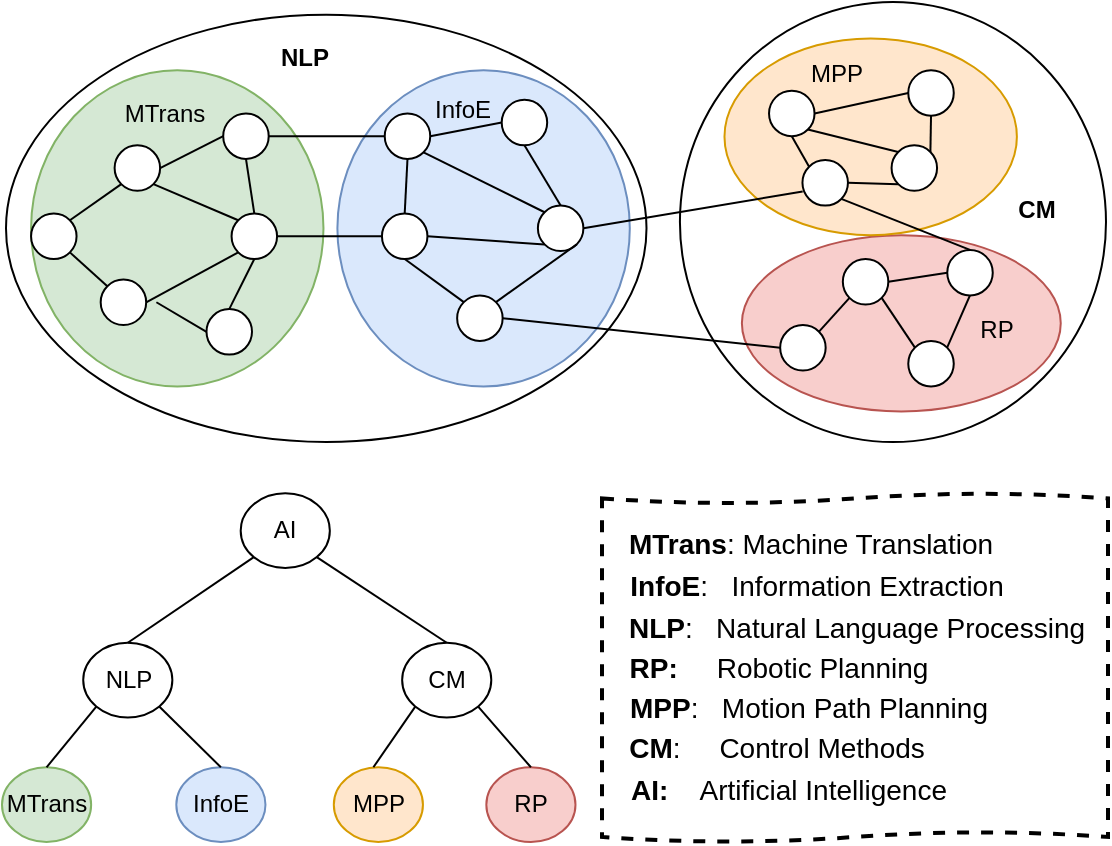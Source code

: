 <mxfile version="14.9.3" type="github">
  <diagram id="xWf8X1NCdn32XDUKp3NT" name="第 1 页">
    <mxGraphModel dx="1278" dy="547" grid="1" gridSize="10" guides="1" tooltips="1" connect="1" arrows="1" fold="1" page="1" pageScale="1" pageWidth="827" pageHeight="1169" math="0" shadow="0">
      <root>
        <mxCell id="0" />
        <mxCell id="1" parent="0" />
        <mxCell id="NH8LGYfKlRF7xjmFdApU-85" value="" style="group" vertex="1" connectable="0" parent="1">
          <mxGeometry x="110" y="305.66" width="286.74" height="174.34" as="geometry" />
        </mxCell>
        <mxCell id="NH8LGYfKlRF7xjmFdApU-86" value="MTrans" style="ellipse;whiteSpace=wrap;html=1;strokeColor=#82B366;fillColor=#d5e8d4;" vertex="1" parent="NH8LGYfKlRF7xjmFdApU-85">
          <mxGeometry y="136.981" width="44.571" height="37.359" as="geometry" />
        </mxCell>
        <mxCell id="NH8LGYfKlRF7xjmFdApU-87" value="InfoE" style="ellipse;whiteSpace=wrap;html=1;strokeColor=#6c8ebf;fillColor=#dae8fc;" vertex="1" parent="NH8LGYfKlRF7xjmFdApU-85">
          <mxGeometry x="87.161" y="136.981" width="44.571" height="37.359" as="geometry" />
        </mxCell>
        <mxCell id="NH8LGYfKlRF7xjmFdApU-88" value="MPP" style="ellipse;whiteSpace=wrap;html=1;strokeColor=#d79b00;fillColor=#FFE6CC;" vertex="1" parent="NH8LGYfKlRF7xjmFdApU-85">
          <mxGeometry x="165.903" y="136.981" width="44.571" height="37.359" as="geometry" />
        </mxCell>
        <mxCell id="NH8LGYfKlRF7xjmFdApU-89" value="RP" style="ellipse;whiteSpace=wrap;html=1;strokeColor=#b85450;fillColor=#F8CECC;" vertex="1" parent="NH8LGYfKlRF7xjmFdApU-85">
          <mxGeometry x="242.169" y="136.981" width="44.571" height="37.359" as="geometry" />
        </mxCell>
        <mxCell id="NH8LGYfKlRF7xjmFdApU-90" value="NLP" style="ellipse;whiteSpace=wrap;html=1;strokeColor=#000000;fillColor=#ffffff;" vertex="1" parent="NH8LGYfKlRF7xjmFdApU-85">
          <mxGeometry x="40.609" y="74.717" width="44.571" height="37.359" as="geometry" />
        </mxCell>
        <mxCell id="NH8LGYfKlRF7xjmFdApU-91" value="CM" style="ellipse;whiteSpace=wrap;html=1;strokeColor=#000000;fillColor=#ffffff;" vertex="1" parent="NH8LGYfKlRF7xjmFdApU-85">
          <mxGeometry x="200.074" y="74.717" width="44.571" height="37.359" as="geometry" />
        </mxCell>
        <mxCell id="NH8LGYfKlRF7xjmFdApU-92" value="AI" style="ellipse;whiteSpace=wrap;html=1;strokeColor=#000000;fillColor=#ffffff;" vertex="1" parent="NH8LGYfKlRF7xjmFdApU-85">
          <mxGeometry x="119.351" width="44.571" height="37.359" as="geometry" />
        </mxCell>
        <mxCell id="NH8LGYfKlRF7xjmFdApU-93" value="" style="endArrow=none;html=1;exitX=0.5;exitY=0;exitDx=0;exitDy=0;entryX=0;entryY=1;entryDx=0;entryDy=0;" edge="1" parent="NH8LGYfKlRF7xjmFdApU-85" source="NH8LGYfKlRF7xjmFdApU-86" target="NH8LGYfKlRF7xjmFdApU-90">
          <mxGeometry width="50" height="50" relative="1" as="geometry">
            <mxPoint x="-50.514" y="87.793" as="sourcePoint" />
            <mxPoint x="-24.762" y="49.811" as="targetPoint" />
          </mxGeometry>
        </mxCell>
        <mxCell id="NH8LGYfKlRF7xjmFdApU-94" value="" style="endArrow=none;html=1;entryX=1;entryY=1;entryDx=0;entryDy=0;exitX=0.5;exitY=0;exitDx=0;exitDy=0;" edge="1" parent="NH8LGYfKlRF7xjmFdApU-85" source="NH8LGYfKlRF7xjmFdApU-87" target="NH8LGYfKlRF7xjmFdApU-90">
          <mxGeometry width="50" height="50" relative="1" as="geometry">
            <mxPoint x="103.999" y="136.981" as="sourcePoint" />
            <mxPoint x="56.957" y="118.987" as="targetPoint" />
            <Array as="points" />
          </mxGeometry>
        </mxCell>
        <mxCell id="NH8LGYfKlRF7xjmFdApU-95" value="" style="endArrow=none;html=1;exitX=0.444;exitY=0;exitDx=0;exitDy=0;entryX=0;entryY=1;entryDx=0;entryDy=0;exitPerimeter=0;" edge="1" parent="NH8LGYfKlRF7xjmFdApU-85" source="NH8LGYfKlRF7xjmFdApU-88" target="NH8LGYfKlRF7xjmFdApU-91">
          <mxGeometry width="50" height="50" relative="1" as="geometry">
            <mxPoint x="153.522" y="87.17" as="sourcePoint" />
            <mxPoint x="178.289" y="56.722" as="targetPoint" />
          </mxGeometry>
        </mxCell>
        <mxCell id="NH8LGYfKlRF7xjmFdApU-96" value="" style="endArrow=none;html=1;exitX=0.5;exitY=0;exitDx=0;exitDy=0;entryX=1;entryY=1;entryDx=0;entryDy=0;" edge="1" parent="NH8LGYfKlRF7xjmFdApU-85" source="NH8LGYfKlRF7xjmFdApU-89" target="NH8LGYfKlRF7xjmFdApU-91">
          <mxGeometry width="50" height="50" relative="1" as="geometry">
            <mxPoint x="302.092" y="74.717" as="sourcePoint" />
            <mxPoint x="326.854" y="44.83" as="targetPoint" />
          </mxGeometry>
        </mxCell>
        <mxCell id="NH8LGYfKlRF7xjmFdApU-97" value="" style="endArrow=none;html=1;exitX=0.5;exitY=0;exitDx=0;exitDy=0;entryX=0;entryY=1;entryDx=0;entryDy=0;" edge="1" parent="NH8LGYfKlRF7xjmFdApU-85" source="NH8LGYfKlRF7xjmFdApU-90" target="NH8LGYfKlRF7xjmFdApU-92">
          <mxGeometry width="50" height="50" relative="1" as="geometry">
            <mxPoint x="61.904" y="186.793" as="sourcePoint" />
            <mxPoint x="86.671" y="156.345" as="targetPoint" />
          </mxGeometry>
        </mxCell>
        <mxCell id="NH8LGYfKlRF7xjmFdApU-98" value="" style="endArrow=none;html=1;exitX=0.5;exitY=0;exitDx=0;exitDy=0;entryX=1;entryY=1;entryDx=0;entryDy=0;" edge="1" parent="NH8LGYfKlRF7xjmFdApU-85" source="NH8LGYfKlRF7xjmFdApU-91" target="NH8LGYfKlRF7xjmFdApU-92">
          <mxGeometry width="50" height="50" relative="1" as="geometry">
            <mxPoint x="222.855" y="12.453" as="sourcePoint" />
            <mxPoint x="247.622" y="-17.995" as="targetPoint" />
          </mxGeometry>
        </mxCell>
        <mxCell id="NH8LGYfKlRF7xjmFdApU-99" value="" style="group" vertex="1" connectable="0" parent="1">
          <mxGeometry x="112" y="60" width="550" height="220" as="geometry" />
        </mxCell>
        <mxCell id="NH8LGYfKlRF7xjmFdApU-100" value="" style="ellipse;whiteSpace=wrap;html=1;" vertex="1" parent="NH8LGYfKlRF7xjmFdApU-99">
          <mxGeometry x="336.962" width="213.038" height="220.0" as="geometry" />
        </mxCell>
        <mxCell id="NH8LGYfKlRF7xjmFdApU-101" value="" style="ellipse;whiteSpace=wrap;html=1;" vertex="1" parent="NH8LGYfKlRF7xjmFdApU-99">
          <mxGeometry y="6.324" width="320.253" height="213.676" as="geometry" />
        </mxCell>
        <mxCell id="NH8LGYfKlRF7xjmFdApU-102" value="" style="ellipse;whiteSpace=wrap;html=1;strokeColor=#b85450;fillColor=#F8CECC;" vertex="1" parent="NH8LGYfKlRF7xjmFdApU-99">
          <mxGeometry x="367.943" y="116.58" width="159.43" height="88.146" as="geometry" />
        </mxCell>
        <mxCell id="NH8LGYfKlRF7xjmFdApU-103" value="" style="ellipse;whiteSpace=wrap;html=1;strokeColor=#d79b00;fillColor=#FFE6CC;" vertex="1" parent="NH8LGYfKlRF7xjmFdApU-99">
          <mxGeometry x="359.241" y="18.198" width="146.203" height="98.382" as="geometry" />
        </mxCell>
        <mxCell id="NH8LGYfKlRF7xjmFdApU-104" value="" style="ellipse;whiteSpace=wrap;html=1;strokeColor=#6c8ebf;fillColor=#dae8fc;" vertex="1" parent="NH8LGYfKlRF7xjmFdApU-99">
          <mxGeometry x="165.696" y="34.121" width="146.203" height="158.093" as="geometry" />
        </mxCell>
        <mxCell id="NH8LGYfKlRF7xjmFdApU-105" value="" style="ellipse;whiteSpace=wrap;html=1;fillColor=#d5e8d4;strokeColor=#82B366;" vertex="1" parent="NH8LGYfKlRF7xjmFdApU-99">
          <mxGeometry x="12.532" y="34.121" width="146.203" height="158.093" as="geometry" />
        </mxCell>
        <mxCell id="NH8LGYfKlRF7xjmFdApU-106" value="" style="ellipse;whiteSpace=wrap;html=1;aspect=fixed;fillColor=#FFFFFF;" vertex="1" parent="NH8LGYfKlRF7xjmFdApU-99">
          <mxGeometry x="54.304" y="71.654" width="22.747" height="22.747" as="geometry" />
        </mxCell>
        <mxCell id="NH8LGYfKlRF7xjmFdApU-107" value="" style="ellipse;whiteSpace=wrap;html=1;aspect=fixed;fillColor=#FFFFFF;direction=south;" vertex="1" parent="NH8LGYfKlRF7xjmFdApU-99">
          <mxGeometry x="12.532" y="105.775" width="22.747" height="22.747" as="geometry" />
        </mxCell>
        <mxCell id="NH8LGYfKlRF7xjmFdApU-108" value="" style="ellipse;whiteSpace=wrap;html=1;aspect=fixed;fillColor=#FFFFFF;" vertex="1" parent="NH8LGYfKlRF7xjmFdApU-99">
          <mxGeometry x="47.342" y="138.758" width="22.747" height="22.747" as="geometry" />
        </mxCell>
        <mxCell id="NH8LGYfKlRF7xjmFdApU-109" value="" style="ellipse;whiteSpace=wrap;html=1;aspect=fixed;fillColor=#FFFFFF;strokeColor=#000000;" vertex="1" parent="NH8LGYfKlRF7xjmFdApU-99">
          <mxGeometry x="108.608" y="55.731" width="22.747" height="22.747" as="geometry" />
        </mxCell>
        <mxCell id="NH8LGYfKlRF7xjmFdApU-110" value="" style="ellipse;whiteSpace=wrap;html=1;aspect=fixed;fillColor=#FFFFFF;strokeColor=#000000;" vertex="1" parent="NH8LGYfKlRF7xjmFdApU-99">
          <mxGeometry x="112.785" y="105.775" width="22.747" height="22.747" as="geometry" />
        </mxCell>
        <mxCell id="NH8LGYfKlRF7xjmFdApU-111" value="" style="ellipse;whiteSpace=wrap;html=1;aspect=fixed;fillColor=#FFFFFF;strokeColor=#000000;" vertex="1" parent="NH8LGYfKlRF7xjmFdApU-99">
          <mxGeometry x="100.253" y="153.544" width="22.747" height="22.747" as="geometry" />
        </mxCell>
        <mxCell id="NH8LGYfKlRF7xjmFdApU-112" value="" style="ellipse;whiteSpace=wrap;html=1;aspect=fixed;fillColor=#FFFFFF;strokeColor=#000000;" vertex="1" parent="NH8LGYfKlRF7xjmFdApU-99">
          <mxGeometry x="187.975" y="105.775" width="22.747" height="22.747" as="geometry" />
        </mxCell>
        <mxCell id="NH8LGYfKlRF7xjmFdApU-113" value="" style="ellipse;whiteSpace=wrap;html=1;aspect=fixed;fillColor=#FFFFFF;strokeColor=#000000;" vertex="1" parent="NH8LGYfKlRF7xjmFdApU-99">
          <mxGeometry x="189.367" y="55.731" width="22.747" height="22.747" as="geometry" />
        </mxCell>
        <mxCell id="NH8LGYfKlRF7xjmFdApU-114" value="" style="endArrow=none;html=1;exitX=1;exitY=0.5;exitDx=0;exitDy=0;entryX=0;entryY=0.5;entryDx=0;entryDy=0;fontSize=12;fillColor=#FFFFFF;" edge="1" parent="NH8LGYfKlRF7xjmFdApU-99" source="NH8LGYfKlRF7xjmFdApU-106" target="NH8LGYfKlRF7xjmFdApU-109">
          <mxGeometry width="50" height="50" relative="1" as="geometry">
            <mxPoint x="460.886" y="292.302" as="sourcePoint" />
            <mxPoint x="98.861" y="76.203" as="targetPoint" />
            <Array as="points">
              <mxPoint x="108.608" y="67.104" />
            </Array>
          </mxGeometry>
        </mxCell>
        <mxCell id="NH8LGYfKlRF7xjmFdApU-115" value="" style="endArrow=none;html=1;exitX=1;exitY=1;exitDx=0;exitDy=0;entryX=0;entryY=0;entryDx=0;entryDy=0;fontSize=12;fillColor=#FFFFFF;" edge="1" parent="NH8LGYfKlRF7xjmFdApU-99" source="NH8LGYfKlRF7xjmFdApU-106" target="NH8LGYfKlRF7xjmFdApU-110">
          <mxGeometry width="50" height="50" relative="1" as="geometry">
            <mxPoint x="460.886" y="292.302" as="sourcePoint" />
            <mxPoint x="530.506" y="235.434" as="targetPoint" />
          </mxGeometry>
        </mxCell>
        <mxCell id="NH8LGYfKlRF7xjmFdApU-116" value="" style="endArrow=none;html=1;entryX=0;entryY=0.5;entryDx=0;entryDy=0;fontSize=12;fillColor=#FFFFFF;" edge="1" parent="NH8LGYfKlRF7xjmFdApU-99" target="NH8LGYfKlRF7xjmFdApU-111">
          <mxGeometry width="50" height="50" relative="1" as="geometry">
            <mxPoint x="75.19" y="150.132" as="sourcePoint" />
            <mxPoint x="530.506" y="235.434" as="targetPoint" />
          </mxGeometry>
        </mxCell>
        <mxCell id="NH8LGYfKlRF7xjmFdApU-117" value="" style="endArrow=none;html=1;exitX=1;exitY=0.5;exitDx=0;exitDy=0;entryX=0;entryY=1;entryDx=0;entryDy=0;fontSize=12;fillColor=#FFFFFF;" edge="1" parent="NH8LGYfKlRF7xjmFdApU-99" source="NH8LGYfKlRF7xjmFdApU-108" target="NH8LGYfKlRF7xjmFdApU-110">
          <mxGeometry width="50" height="50" relative="1" as="geometry">
            <mxPoint x="460.886" y="292.302" as="sourcePoint" />
            <mxPoint x="530.506" y="235.434" as="targetPoint" />
          </mxGeometry>
        </mxCell>
        <mxCell id="NH8LGYfKlRF7xjmFdApU-118" value="" style="endArrow=none;html=1;exitX=0;exitY=0;exitDx=0;exitDy=0;entryX=0;entryY=1;entryDx=0;entryDy=0;fontSize=12;fillColor=#FFFFFF;" edge="1" parent="NH8LGYfKlRF7xjmFdApU-99" source="NH8LGYfKlRF7xjmFdApU-107" target="NH8LGYfKlRF7xjmFdApU-106">
          <mxGeometry width="50" height="50" relative="1" as="geometry">
            <mxPoint x="460.886" y="292.302" as="sourcePoint" />
            <mxPoint x="530.506" y="235.434" as="targetPoint" />
          </mxGeometry>
        </mxCell>
        <mxCell id="NH8LGYfKlRF7xjmFdApU-119" value="" style="endArrow=none;html=1;exitX=1;exitY=0;exitDx=0;exitDy=0;entryX=0;entryY=0;entryDx=0;entryDy=0;fontSize=12;fillColor=#FFFFFF;" edge="1" parent="NH8LGYfKlRF7xjmFdApU-99" source="NH8LGYfKlRF7xjmFdApU-107" target="NH8LGYfKlRF7xjmFdApU-108">
          <mxGeometry width="50" height="50" relative="1" as="geometry">
            <mxPoint x="460.886" y="292.302" as="sourcePoint" />
            <mxPoint x="530.506" y="235.434" as="targetPoint" />
          </mxGeometry>
        </mxCell>
        <mxCell id="NH8LGYfKlRF7xjmFdApU-120" value="" style="endArrow=none;html=1;entryX=0.5;entryY=1;entryDx=0;entryDy=0;exitX=0.5;exitY=0;exitDx=0;exitDy=0;fontSize=12;fillColor=#FFFFFF;" edge="1" parent="NH8LGYfKlRF7xjmFdApU-99" source="NH8LGYfKlRF7xjmFdApU-110" target="NH8LGYfKlRF7xjmFdApU-109">
          <mxGeometry width="50" height="50" relative="1" as="geometry">
            <mxPoint x="460.886" y="292.302" as="sourcePoint" />
            <mxPoint x="530.506" y="235.434" as="targetPoint" />
          </mxGeometry>
        </mxCell>
        <mxCell id="NH8LGYfKlRF7xjmFdApU-121" value="" style="endArrow=none;html=1;entryX=0.5;entryY=1;entryDx=0;entryDy=0;exitX=0.5;exitY=0;exitDx=0;exitDy=0;fontSize=12;fillColor=#FFFFFF;" edge="1" parent="NH8LGYfKlRF7xjmFdApU-99" source="NH8LGYfKlRF7xjmFdApU-111" target="NH8LGYfKlRF7xjmFdApU-110">
          <mxGeometry width="50" height="50" relative="1" as="geometry">
            <mxPoint x="460.886" y="292.302" as="sourcePoint" />
            <mxPoint x="530.506" y="235.434" as="targetPoint" />
          </mxGeometry>
        </mxCell>
        <mxCell id="NH8LGYfKlRF7xjmFdApU-122" value="" style="endArrow=none;html=1;entryX=1;entryY=0.5;entryDx=0;entryDy=0;exitX=0;exitY=0.5;exitDx=0;exitDy=0;fontSize=12;fillColor=#FFFFFF;" edge="1" parent="NH8LGYfKlRF7xjmFdApU-99" source="NH8LGYfKlRF7xjmFdApU-113" target="NH8LGYfKlRF7xjmFdApU-109">
          <mxGeometry width="50" height="50" relative="1" as="geometry">
            <mxPoint x="460.886" y="292.302" as="sourcePoint" />
            <mxPoint x="530.506" y="235.434" as="targetPoint" />
          </mxGeometry>
        </mxCell>
        <mxCell id="NH8LGYfKlRF7xjmFdApU-123" value="" style="endArrow=none;html=1;exitX=1;exitY=0.5;exitDx=0;exitDy=0;entryX=0;entryY=0.5;entryDx=0;entryDy=0;fontSize=12;fillColor=#FFFFFF;" edge="1" parent="NH8LGYfKlRF7xjmFdApU-99" source="NH8LGYfKlRF7xjmFdApU-110" target="NH8LGYfKlRF7xjmFdApU-112">
          <mxGeometry width="50" height="50" relative="1" as="geometry">
            <mxPoint x="460.886" y="292.302" as="sourcePoint" />
            <mxPoint x="530.506" y="235.434" as="targetPoint" />
          </mxGeometry>
        </mxCell>
        <mxCell id="NH8LGYfKlRF7xjmFdApU-124" value="" style="endArrow=none;html=1;entryX=0.5;entryY=1;entryDx=0;entryDy=0;exitX=0.5;exitY=0;exitDx=0;exitDy=0;fontSize=12;fillColor=#FFFFFF;" edge="1" parent="NH8LGYfKlRF7xjmFdApU-99" source="NH8LGYfKlRF7xjmFdApU-112" target="NH8LGYfKlRF7xjmFdApU-113">
          <mxGeometry width="50" height="50" relative="1" as="geometry">
            <mxPoint x="460.886" y="292.302" as="sourcePoint" />
            <mxPoint x="530.506" y="235.434" as="targetPoint" />
          </mxGeometry>
        </mxCell>
        <mxCell id="NH8LGYfKlRF7xjmFdApU-125" value="" style="ellipse;whiteSpace=wrap;html=1;aspect=fixed;fillColor=#FFFFFF;strokeColor=#000000;" vertex="1" parent="NH8LGYfKlRF7xjmFdApU-99">
          <mxGeometry x="225.57" y="146.72" width="22.747" height="22.747" as="geometry" />
        </mxCell>
        <mxCell id="NH8LGYfKlRF7xjmFdApU-126" value="" style="endArrow=none;html=1;entryX=0.5;entryY=1;entryDx=0;entryDy=0;fontSize=12;fillColor=#FFFFFF;exitX=0;exitY=0;exitDx=0;exitDy=0;" edge="1" parent="NH8LGYfKlRF7xjmFdApU-99" source="NH8LGYfKlRF7xjmFdApU-125" target="NH8LGYfKlRF7xjmFdApU-112">
          <mxGeometry width="50" height="50" relative="1" as="geometry">
            <mxPoint x="239.494" y="146.72" as="sourcePoint" />
            <mxPoint x="530.506" y="235.434" as="targetPoint" />
          </mxGeometry>
        </mxCell>
        <mxCell id="NH8LGYfKlRF7xjmFdApU-127" value="" style="ellipse;whiteSpace=wrap;html=1;aspect=fixed;fillColor=#FFFFFF;strokeColor=#000000;" vertex="1" parent="NH8LGYfKlRF7xjmFdApU-99">
          <mxGeometry x="247.848" y="48.907" width="22.747" height="22.747" as="geometry" />
        </mxCell>
        <mxCell id="NH8LGYfKlRF7xjmFdApU-128" value="" style="ellipse;whiteSpace=wrap;html=1;aspect=fixed;fillColor=#FFFFFF;strokeColor=#000000;" vertex="1" parent="NH8LGYfKlRF7xjmFdApU-99">
          <mxGeometry x="265.949" y="101.794" width="22.747" height="22.747" as="geometry" />
        </mxCell>
        <mxCell id="NH8LGYfKlRF7xjmFdApU-129" value="" style="endArrow=none;html=1;exitX=1;exitY=0.5;exitDx=0;exitDy=0;entryX=0;entryY=0.5;entryDx=0;entryDy=0;fontSize=12;fillColor=#FFFFFF;" edge="1" parent="NH8LGYfKlRF7xjmFdApU-99" source="NH8LGYfKlRF7xjmFdApU-113" target="NH8LGYfKlRF7xjmFdApU-127">
          <mxGeometry width="50" height="50" relative="1" as="geometry">
            <mxPoint x="460.886" y="178.566" as="sourcePoint" />
            <mxPoint x="530.506" y="121.698" as="targetPoint" />
          </mxGeometry>
        </mxCell>
        <mxCell id="NH8LGYfKlRF7xjmFdApU-130" value="" style="endArrow=none;html=1;entryX=0;entryY=0;entryDx=0;entryDy=0;exitX=1;exitY=1;exitDx=0;exitDy=0;fontSize=12;fillColor=#FFFFFF;" edge="1" parent="NH8LGYfKlRF7xjmFdApU-99" source="NH8LGYfKlRF7xjmFdApU-113" target="NH8LGYfKlRF7xjmFdApU-128">
          <mxGeometry width="50" height="50" relative="1" as="geometry">
            <mxPoint x="210.253" y="64.83" as="sourcePoint" />
            <mxPoint x="530.506" y="121.698" as="targetPoint" />
          </mxGeometry>
        </mxCell>
        <mxCell id="NH8LGYfKlRF7xjmFdApU-131" value="" style="endArrow=none;html=1;exitX=1;exitY=0.5;exitDx=0;exitDy=0;entryX=0;entryY=1;entryDx=0;entryDy=0;fontSize=12;fillColor=#FFFFFF;" edge="1" parent="NH8LGYfKlRF7xjmFdApU-99" source="NH8LGYfKlRF7xjmFdApU-112" target="NH8LGYfKlRF7xjmFdApU-128">
          <mxGeometry width="50" height="50" relative="1" as="geometry">
            <mxPoint x="460.886" y="178.566" as="sourcePoint" />
            <mxPoint x="530.506" y="121.698" as="targetPoint" />
          </mxGeometry>
        </mxCell>
        <mxCell id="NH8LGYfKlRF7xjmFdApU-132" value="" style="endArrow=none;html=1;exitX=0.5;exitY=0;exitDx=0;exitDy=0;entryX=0.5;entryY=1;entryDx=0;entryDy=0;fontSize=12;fillColor=#FFFFFF;" edge="1" parent="NH8LGYfKlRF7xjmFdApU-99" source="NH8LGYfKlRF7xjmFdApU-128" target="NH8LGYfKlRF7xjmFdApU-127">
          <mxGeometry width="50" height="50" relative="1" as="geometry">
            <mxPoint x="460.886" y="178.566" as="sourcePoint" />
            <mxPoint x="530.506" y="121.698" as="targetPoint" />
          </mxGeometry>
        </mxCell>
        <mxCell id="NH8LGYfKlRF7xjmFdApU-133" value="" style="ellipse;whiteSpace=wrap;html=1;aspect=fixed;fillColor=#FFFFFF;strokeColor=#000000;" vertex="1" parent="NH8LGYfKlRF7xjmFdApU-99">
          <mxGeometry x="398.228" y="79.047" width="22.747" height="22.747" as="geometry" />
        </mxCell>
        <mxCell id="NH8LGYfKlRF7xjmFdApU-134" value="" style="ellipse;whiteSpace=wrap;html=1;aspect=fixed;fillColor=#FFFFFF;strokeColor=#000000;" vertex="1" parent="NH8LGYfKlRF7xjmFdApU-99">
          <mxGeometry x="442.785" y="71.654" width="22.747" height="22.747" as="geometry" />
        </mxCell>
        <mxCell id="NH8LGYfKlRF7xjmFdApU-135" value="" style="ellipse;whiteSpace=wrap;html=1;aspect=fixed;fillColor=#FFFFFF;strokeColor=#000000;" vertex="1" parent="NH8LGYfKlRF7xjmFdApU-99">
          <mxGeometry x="381.519" y="44.357" width="22.747" height="22.747" as="geometry" />
        </mxCell>
        <mxCell id="NH8LGYfKlRF7xjmFdApU-136" value="" style="ellipse;whiteSpace=wrap;html=1;aspect=fixed;fillColor=#FFFFFF;strokeColor=#000000;" vertex="1" parent="NH8LGYfKlRF7xjmFdApU-99">
          <mxGeometry x="451.139" y="34.121" width="22.747" height="22.747" as="geometry" />
        </mxCell>
        <mxCell id="NH8LGYfKlRF7xjmFdApU-137" value="" style="endArrow=none;html=1;exitX=1;exitY=0.5;exitDx=0;exitDy=0;entryX=0;entryY=0.5;entryDx=0;entryDy=0;fontSize=12;fillColor=#FFFFFF;" edge="1" parent="NH8LGYfKlRF7xjmFdApU-99" source="NH8LGYfKlRF7xjmFdApU-135" target="NH8LGYfKlRF7xjmFdApU-136">
          <mxGeometry width="50" height="50" relative="1" as="geometry">
            <mxPoint x="506.835" y="287.753" as="sourcePoint" />
            <mxPoint x="576.456" y="230.885" as="targetPoint" />
          </mxGeometry>
        </mxCell>
        <mxCell id="NH8LGYfKlRF7xjmFdApU-138" value="" style="endArrow=none;html=1;exitX=1;exitY=1;exitDx=0;exitDy=0;entryX=0;entryY=0;entryDx=0;entryDy=0;fontSize=12;fillColor=#FFFFFF;" edge="1" parent="NH8LGYfKlRF7xjmFdApU-99" source="NH8LGYfKlRF7xjmFdApU-135" target="NH8LGYfKlRF7xjmFdApU-134">
          <mxGeometry width="50" height="50" relative="1" as="geometry">
            <mxPoint x="506.835" y="287.753" as="sourcePoint" />
            <mxPoint x="576.456" y="230.885" as="targetPoint" />
          </mxGeometry>
        </mxCell>
        <mxCell id="NH8LGYfKlRF7xjmFdApU-139" value="" style="endArrow=none;html=1;entryX=0;entryY=0;entryDx=0;entryDy=0;fontSize=12;fillColor=#FFFFFF;exitX=0.5;exitY=1;exitDx=0;exitDy=0;" edge="1" parent="NH8LGYfKlRF7xjmFdApU-99" source="NH8LGYfKlRF7xjmFdApU-135" target="NH8LGYfKlRF7xjmFdApU-133">
          <mxGeometry width="50" height="50" relative="1" as="geometry">
            <mxPoint x="399.62" y="68.242" as="sourcePoint" />
            <mxPoint x="576.456" y="230.885" as="targetPoint" />
          </mxGeometry>
        </mxCell>
        <mxCell id="NH8LGYfKlRF7xjmFdApU-140" value="" style="endArrow=none;html=1;exitX=1;exitY=0;exitDx=0;exitDy=0;entryX=0.5;entryY=1;entryDx=0;entryDy=0;fontSize=12;fillColor=#FFFFFF;" edge="1" parent="NH8LGYfKlRF7xjmFdApU-99" source="NH8LGYfKlRF7xjmFdApU-134" target="NH8LGYfKlRF7xjmFdApU-136">
          <mxGeometry width="50" height="50" relative="1" as="geometry">
            <mxPoint x="506.835" y="287.753" as="sourcePoint" />
            <mxPoint x="576.456" y="230.885" as="targetPoint" />
          </mxGeometry>
        </mxCell>
        <mxCell id="NH8LGYfKlRF7xjmFdApU-141" value="" style="endArrow=none;html=1;exitX=1;exitY=0.5;exitDx=0;exitDy=0;entryX=0;entryY=1;entryDx=0;entryDy=0;fontSize=12;fillColor=#FFFFFF;" edge="1" parent="NH8LGYfKlRF7xjmFdApU-99" source="NH8LGYfKlRF7xjmFdApU-133" target="NH8LGYfKlRF7xjmFdApU-134">
          <mxGeometry width="50" height="50" relative="1" as="geometry">
            <mxPoint x="506.835" y="287.753" as="sourcePoint" />
            <mxPoint x="576.456" y="230.885" as="targetPoint" />
          </mxGeometry>
        </mxCell>
        <mxCell id="NH8LGYfKlRF7xjmFdApU-142" value="" style="ellipse;whiteSpace=wrap;html=1;aspect=fixed;fillColor=#FFFFFF;strokeColor=#000000;" vertex="1" parent="NH8LGYfKlRF7xjmFdApU-99">
          <mxGeometry x="470.633" y="123.972" width="22.747" height="22.747" as="geometry" />
        </mxCell>
        <mxCell id="NH8LGYfKlRF7xjmFdApU-143" value="" style="ellipse;whiteSpace=wrap;html=1;aspect=fixed;fillColor=#FFFFFF;strokeColor=#000000;" vertex="1" parent="NH8LGYfKlRF7xjmFdApU-99">
          <mxGeometry x="451.139" y="169.467" width="22.747" height="22.747" as="geometry" />
        </mxCell>
        <mxCell id="NH8LGYfKlRF7xjmFdApU-144" value="" style="ellipse;whiteSpace=wrap;html=1;aspect=fixed;fillColor=#FFFFFF;strokeColor=#000000;" vertex="1" parent="NH8LGYfKlRF7xjmFdApU-99">
          <mxGeometry x="387.089" y="161.505" width="22.747" height="22.747" as="geometry" />
        </mxCell>
        <mxCell id="NH8LGYfKlRF7xjmFdApU-145" value="" style="ellipse;whiteSpace=wrap;html=1;aspect=fixed;fillColor=#FFFFFF;strokeColor=#000000;" vertex="1" parent="NH8LGYfKlRF7xjmFdApU-99">
          <mxGeometry x="418.418" y="128.522" width="22.747" height="22.747" as="geometry" />
        </mxCell>
        <mxCell id="NH8LGYfKlRF7xjmFdApU-146" value="" style="endArrow=none;html=1;entryX=0;entryY=1;entryDx=0;entryDy=0;exitX=1;exitY=0;exitDx=0;exitDy=0;fontSize=12;fillColor=#FFFFFF;" edge="1" parent="NH8LGYfKlRF7xjmFdApU-99" source="NH8LGYfKlRF7xjmFdApU-144" target="NH8LGYfKlRF7xjmFdApU-145">
          <mxGeometry width="50" height="50" relative="1" as="geometry">
            <mxPoint x="506.835" y="287.753" as="sourcePoint" />
            <mxPoint x="576.456" y="230.885" as="targetPoint" />
          </mxGeometry>
        </mxCell>
        <mxCell id="NH8LGYfKlRF7xjmFdApU-147" value="" style="endArrow=none;html=1;entryX=1;entryY=1;entryDx=0;entryDy=0;exitX=0;exitY=0;exitDx=0;exitDy=0;fontSize=12;fillColor=#FFFFFF;" edge="1" parent="NH8LGYfKlRF7xjmFdApU-99" source="NH8LGYfKlRF7xjmFdApU-143" target="NH8LGYfKlRF7xjmFdApU-145">
          <mxGeometry width="50" height="50" relative="1" as="geometry">
            <mxPoint x="506.835" y="287.753" as="sourcePoint" />
            <mxPoint x="576.456" y="230.885" as="targetPoint" />
          </mxGeometry>
        </mxCell>
        <mxCell id="NH8LGYfKlRF7xjmFdApU-148" value="" style="endArrow=none;html=1;exitX=1;exitY=0.5;exitDx=0;exitDy=0;entryX=0;entryY=0.5;entryDx=0;entryDy=0;fontSize=12;fillColor=#FFFFFF;" edge="1" parent="NH8LGYfKlRF7xjmFdApU-99" source="NH8LGYfKlRF7xjmFdApU-145" target="NH8LGYfKlRF7xjmFdApU-142">
          <mxGeometry width="50" height="50" relative="1" as="geometry">
            <mxPoint x="506.835" y="287.753" as="sourcePoint" />
            <mxPoint x="576.456" y="230.885" as="targetPoint" />
          </mxGeometry>
        </mxCell>
        <mxCell id="NH8LGYfKlRF7xjmFdApU-149" value="" style="endArrow=none;html=1;entryX=0.5;entryY=1;entryDx=0;entryDy=0;exitX=1;exitY=0;exitDx=0;exitDy=0;fontSize=12;fillColor=#FFFFFF;" edge="1" parent="NH8LGYfKlRF7xjmFdApU-99" source="NH8LGYfKlRF7xjmFdApU-143" target="NH8LGYfKlRF7xjmFdApU-142">
          <mxGeometry width="50" height="50" relative="1" as="geometry">
            <mxPoint x="506.835" y="287.753" as="sourcePoint" />
            <mxPoint x="576.456" y="230.885" as="targetPoint" />
          </mxGeometry>
        </mxCell>
        <mxCell id="NH8LGYfKlRF7xjmFdApU-150" value="" style="endArrow=none;html=1;entryX=0.5;entryY=0;entryDx=0;entryDy=0;exitX=1;exitY=1;exitDx=0;exitDy=0;fontSize=12;fillColor=#FFFFFF;" edge="1" parent="NH8LGYfKlRF7xjmFdApU-99" source="NH8LGYfKlRF7xjmFdApU-133" target="NH8LGYfKlRF7xjmFdApU-142">
          <mxGeometry width="50" height="50" relative="1" as="geometry">
            <mxPoint x="485.949" y="287.753" as="sourcePoint" />
            <mxPoint x="555.57" y="230.885" as="targetPoint" />
          </mxGeometry>
        </mxCell>
        <mxCell id="NH8LGYfKlRF7xjmFdApU-151" value="" style="endArrow=none;html=1;exitX=1;exitY=0.5;exitDx=0;exitDy=0;fontSize=12;fillColor=#FFFFFF;entryX=0.005;entryY=0.69;entryDx=0;entryDy=0;entryPerimeter=0;" edge="1" parent="NH8LGYfKlRF7xjmFdApU-99" source="NH8LGYfKlRF7xjmFdApU-128" target="NH8LGYfKlRF7xjmFdApU-133">
          <mxGeometry width="50" height="50" relative="1" as="geometry">
            <mxPoint x="325.823" y="162.643" as="sourcePoint" />
            <mxPoint x="395.443" y="105.775" as="targetPoint" />
          </mxGeometry>
        </mxCell>
        <mxCell id="NH8LGYfKlRF7xjmFdApU-152" value="" style="endArrow=none;html=1;entryX=1;entryY=1;entryDx=0;entryDy=0;exitX=1;exitY=0;exitDx=0;exitDy=0;fontSize=12;fillColor=#FFFFFF;" edge="1" parent="NH8LGYfKlRF7xjmFdApU-99" source="NH8LGYfKlRF7xjmFdApU-125" target="NH8LGYfKlRF7xjmFdApU-128">
          <mxGeometry width="50" height="50" relative="1" as="geometry">
            <mxPoint x="460.886" y="292.302" as="sourcePoint" />
            <mxPoint x="530.506" y="235.434" as="targetPoint" />
          </mxGeometry>
        </mxCell>
        <mxCell id="NH8LGYfKlRF7xjmFdApU-153" value="" style="endArrow=none;html=1;entryX=1;entryY=0.5;entryDx=0;entryDy=0;exitX=0;exitY=0.5;exitDx=0;exitDy=0;fontSize=12;fillColor=#FFFFFF;" edge="1" parent="NH8LGYfKlRF7xjmFdApU-99" source="NH8LGYfKlRF7xjmFdApU-144" target="NH8LGYfKlRF7xjmFdApU-125">
          <mxGeometry width="50" height="50" relative="1" as="geometry">
            <mxPoint x="382.911" y="174.016" as="sourcePoint" />
            <mxPoint x="267.441" y="124.053" as="targetPoint" />
          </mxGeometry>
        </mxCell>
        <mxCell id="NH8LGYfKlRF7xjmFdApU-154" value="MTrans" style="text;html=1;resizable=0;autosize=1;align=center;verticalAlign=middle;points=[];fillColor=none;strokeColor=none;rounded=0;dashed=1;" vertex="1" parent="NH8LGYfKlRF7xjmFdApU-99">
          <mxGeometry x="48.611" y="45.731" width="60" height="20" as="geometry" />
        </mxCell>
        <mxCell id="NH8LGYfKlRF7xjmFdApU-155" value="InfoE" style="text;html=1;resizable=0;autosize=1;align=center;verticalAlign=middle;points=[];fillColor=none;strokeColor=none;rounded=0;dashed=1;" vertex="1" parent="NH8LGYfKlRF7xjmFdApU-99">
          <mxGeometry x="207.844" y="44.354" width="40" height="20" as="geometry" />
        </mxCell>
        <mxCell id="NH8LGYfKlRF7xjmFdApU-156" value="RP" style="text;html=1;resizable=0;autosize=1;align=center;verticalAlign=middle;points=[];fillColor=none;strokeColor=none;rounded=0;dashed=1;" vertex="1" parent="NH8LGYfKlRF7xjmFdApU-99">
          <mxGeometry x="480.38" y="153.544" width="30" height="20" as="geometry" />
        </mxCell>
        <mxCell id="NH8LGYfKlRF7xjmFdApU-157" value="MPP" style="text;html=1;resizable=0;autosize=1;align=center;verticalAlign=middle;points=[];fillColor=none;strokeColor=none;rounded=0;dashed=1;" vertex="1" parent="NH8LGYfKlRF7xjmFdApU-99">
          <mxGeometry x="395.443" y="26.159" width="40" height="20" as="geometry" />
        </mxCell>
        <mxCell id="NH8LGYfKlRF7xjmFdApU-158" value="&lt;b&gt;NLP&lt;/b&gt;" style="text;html=1;resizable=0;autosize=1;align=center;verticalAlign=middle;points=[];fillColor=none;strokeColor=none;rounded=0;dashed=1;" vertex="1" parent="NH8LGYfKlRF7xjmFdApU-99">
          <mxGeometry x="129.494" y="18.198" width="40" height="20" as="geometry" />
        </mxCell>
        <mxCell id="NH8LGYfKlRF7xjmFdApU-159" value="&lt;b&gt;CM&lt;/b&gt;" style="text;html=1;resizable=0;autosize=1;align=center;verticalAlign=middle;points=[];fillColor=none;strokeColor=none;rounded=0;dashed=1;" vertex="1" parent="NH8LGYfKlRF7xjmFdApU-99">
          <mxGeometry x="499.873" y="94.401" width="30" height="20" as="geometry" />
        </mxCell>
        <mxCell id="NH8LGYfKlRF7xjmFdApU-160" value="" style="group" vertex="1" connectable="0" parent="1">
          <mxGeometry x="410" y="305.66" width="253" height="174.34" as="geometry" />
        </mxCell>
        <mxCell id="NH8LGYfKlRF7xjmFdApU-161" value="" style="shape=tape;whiteSpace=wrap;html=1;strokeWidth=2;size=0.029;dashed=1;" vertex="1" parent="NH8LGYfKlRF7xjmFdApU-160">
          <mxGeometry width="253" height="174.34" as="geometry" />
        </mxCell>
        <mxCell id="NH8LGYfKlRF7xjmFdApU-162" value="&lt;div style=&quot;text-align: left ; font-size: 14px&quot;&gt;&lt;font style=&quot;font-size: 14px&quot;&gt;&lt;b&gt;MTrans&lt;/b&gt;:&amp;nbsp;Machine Translation&lt;/font&gt;&lt;/div&gt;" style="text;html=1;resizable=0;autosize=1;align=center;verticalAlign=middle;points=[];fillColor=none;strokeColor=none;rounded=0;dashed=1;" vertex="1" parent="NH8LGYfKlRF7xjmFdApU-160">
          <mxGeometry x="3.5" y="15.17" width="200" height="20" as="geometry" />
        </mxCell>
        <mxCell id="NH8LGYfKlRF7xjmFdApU-163" value="&lt;span style=&quot;box-sizing: border-box ; font-family: &amp;#34;arial&amp;#34; , &amp;#34;microsoft yahei&amp;#34; , &amp;#34;\\5fae软雅黑&amp;#34; , &amp;#34;\\5b8b体&amp;#34; , &amp;#34;malgun gothic&amp;#34; , &amp;#34;meiryo&amp;#34; , sans-serif ; font-size: 14px ; line-height: 14px ; text-align: left ; background-color: rgb(255 , 255 , 255)&quot;&gt;&lt;b&gt;NLP&lt;/b&gt;:&amp;nbsp; &amp;nbsp;Natural Language Processing&lt;/span&gt;" style="text;html=1;resizable=0;autosize=1;align=center;verticalAlign=middle;points=[];fillColor=none;strokeColor=none;rounded=0;dashed=1;" vertex="1" parent="NH8LGYfKlRF7xjmFdApU-160">
          <mxGeometry x="6.5" y="57.17" width="240" height="20" as="geometry" />
        </mxCell>
        <mxCell id="NH8LGYfKlRF7xjmFdApU-164" value="&lt;div style=&quot;text-align: left&quot;&gt;&lt;font style=&quot;font-size: 14px&quot;&gt;&lt;b&gt;InfoE&lt;/b&gt;:&amp;nbsp; &amp;nbsp;Information Extraction&lt;/font&gt;&lt;/div&gt;" style="text;html=1;resizable=0;autosize=1;align=center;verticalAlign=middle;points=[];fillColor=none;strokeColor=none;rounded=0;dashed=1;" vertex="1" parent="NH8LGYfKlRF7xjmFdApU-160">
          <mxGeometry x="6.5" y="36.17" width="200" height="20" as="geometry" />
        </mxCell>
        <mxCell id="NH8LGYfKlRF7xjmFdApU-165" value="&lt;div style=&quot;text-align: left&quot;&gt;&lt;font face=&quot;arial, microsoft yahei, \\5fae软雅黑, \\5b8b体, malgun gothic, meiryo, sans-serif&quot;&gt;&lt;span style=&quot;font-size: 14px ; background-color: rgb(255 , 255 , 255)&quot;&gt;&lt;b&gt;RP:&amp;nbsp; &amp;nbsp; &amp;nbsp;&lt;/b&gt;&lt;/span&gt;&lt;/font&gt;&lt;span style=&quot;font-family: &amp;#34;arial&amp;#34; , &amp;#34;microsoft yahei&amp;#34; , &amp;#34;\\5fae软雅黑&amp;#34; , &amp;#34;\\5b8b体&amp;#34; , &amp;#34;malgun gothic&amp;#34; , &amp;#34;meiryo&amp;#34; , sans-serif ; font-size: 14px&quot;&gt;Robotic Planning&lt;/span&gt;&lt;/div&gt;" style="text;html=1;resizable=0;autosize=1;align=center;verticalAlign=middle;points=[];fillColor=none;strokeColor=none;rounded=0;dashed=1;" vertex="1" parent="NH8LGYfKlRF7xjmFdApU-160">
          <mxGeometry x="7.5" y="77.34" width="160" height="20" as="geometry" />
        </mxCell>
        <mxCell id="NH8LGYfKlRF7xjmFdApU-166" value="&lt;span style=&quot;box-sizing: border-box ; font-family: &amp;#34;arial&amp;#34; , &amp;#34;microsoft yahei&amp;#34; , &amp;#34;\\5fae软雅黑&amp;#34; , &amp;#34;\\5b8b体&amp;#34; , &amp;#34;malgun gothic&amp;#34; , &amp;#34;meiryo&amp;#34; , sans-serif ; font-size: 14px ; line-height: 14px ; text-align: left ; background-color: rgb(255 , 255 , 255)&quot;&gt;&lt;b&gt;MPP&lt;/b&gt;:&amp;nbsp; &amp;nbsp;Motion Path Planning&lt;/span&gt;" style="text;html=1;resizable=0;autosize=1;align=center;verticalAlign=middle;points=[];fillColor=none;strokeColor=none;rounded=0;dashed=1;" vertex="1" parent="NH8LGYfKlRF7xjmFdApU-160">
          <mxGeometry x="7.5" y="97.17" width="190" height="20" as="geometry" />
        </mxCell>
        <mxCell id="NH8LGYfKlRF7xjmFdApU-167" value="&lt;span style=&quot;box-sizing: border-box ; font-family: &amp;#34;arial&amp;#34; , &amp;#34;microsoft yahei&amp;#34; , &amp;#34;\\5fae软雅黑&amp;#34; , &amp;#34;\\5b8b体&amp;#34; , &amp;#34;malgun gothic&amp;#34; , &amp;#34;meiryo&amp;#34; , sans-serif ; font-size: 14px ; line-height: 14px ; text-align: left ; background-color: rgb(255 , 255 , 255)&quot;&gt;&lt;b&gt;CM&lt;/b&gt;:&amp;nbsp; &amp;nbsp; &amp;nbsp;Control Methods&lt;/span&gt;" style="text;html=1;resizable=0;autosize=1;align=center;verticalAlign=middle;points=[];fillColor=none;strokeColor=none;rounded=0;dashed=1;" vertex="1" parent="NH8LGYfKlRF7xjmFdApU-160">
          <mxGeometry x="6.5" y="117.17" width="160" height="20" as="geometry" />
        </mxCell>
        <mxCell id="NH8LGYfKlRF7xjmFdApU-168" value="&lt;div style=&quot;text-align: left&quot;&gt;&lt;font face=&quot;arial, microsoft yahei, \\5fae软雅黑, \\5b8b体, malgun gothic, meiryo, sans-serif&quot;&gt;&lt;span style=&quot;font-size: 14px ; background-color: rgb(255 , 255 , 255)&quot;&gt;&lt;b&gt;AI:&amp;nbsp; &amp;nbsp; &lt;/b&gt;&lt;/span&gt;&lt;/font&gt;&lt;span style=&quot;font-family: &amp;#34;arial&amp;#34; , &amp;#34;microsoft yahei&amp;#34; , &amp;#34;\\5fae软雅黑&amp;#34; , &amp;#34;\\5b8b体&amp;#34; , &amp;#34;malgun gothic&amp;#34; , &amp;#34;meiryo&amp;#34; , sans-serif ; font-size: 14px&quot;&gt;Artificial Intelligence&lt;/span&gt;&lt;/div&gt;" style="text;html=1;resizable=0;autosize=1;align=center;verticalAlign=middle;points=[];fillColor=none;strokeColor=none;rounded=0;dashed=1;" vertex="1" parent="NH8LGYfKlRF7xjmFdApU-160">
          <mxGeometry x="7.5" y="138.34" width="170" height="20" as="geometry" />
        </mxCell>
      </root>
    </mxGraphModel>
  </diagram>
</mxfile>
